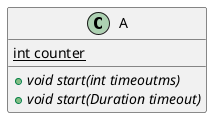 @startuml
@startuml
class A {
{static} int counter
+void {abstract} start(int timeoutms)
+void {abstract} start(Duration timeout)
}
@enduml
